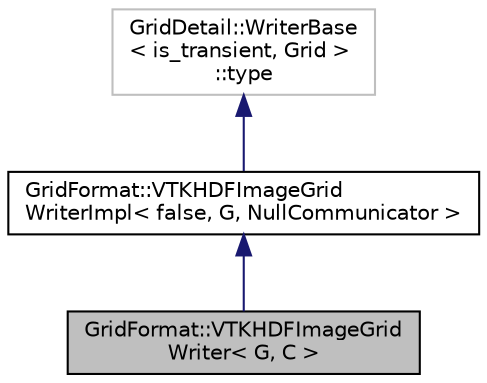 digraph "GridFormat::VTKHDFImageGridWriter&lt; G, C &gt;"
{
 // LATEX_PDF_SIZE
  edge [fontname="Helvetica",fontsize="10",labelfontname="Helvetica",labelfontsize="10"];
  node [fontname="Helvetica",fontsize="10",shape=record];
  Node1 [label="GridFormat::VTKHDFImageGrid\lWriter\< G, C \>",height=0.2,width=0.4,color="black", fillcolor="grey75", style="filled", fontcolor="black",tooltip=" "];
  Node2 -> Node1 [dir="back",color="midnightblue",fontsize="10",style="solid",fontname="Helvetica"];
  Node2 [label="GridFormat::VTKHDFImageGrid\lWriterImpl\< false, G, NullCommunicator \>",height=0.2,width=0.4,color="black", fillcolor="white", style="filled",URL="$classGridFormat_1_1VTKHDFImageGridWriterImpl.html",tooltip=" "];
  Node3 -> Node2 [dir="back",color="midnightblue",fontsize="10",style="solid",fontname="Helvetica"];
  Node3 [label="GridDetail::WriterBase\l\< is_transient, Grid \>\l::type",height=0.2,width=0.4,color="grey75", fillcolor="white", style="filled",tooltip=" "];
}
